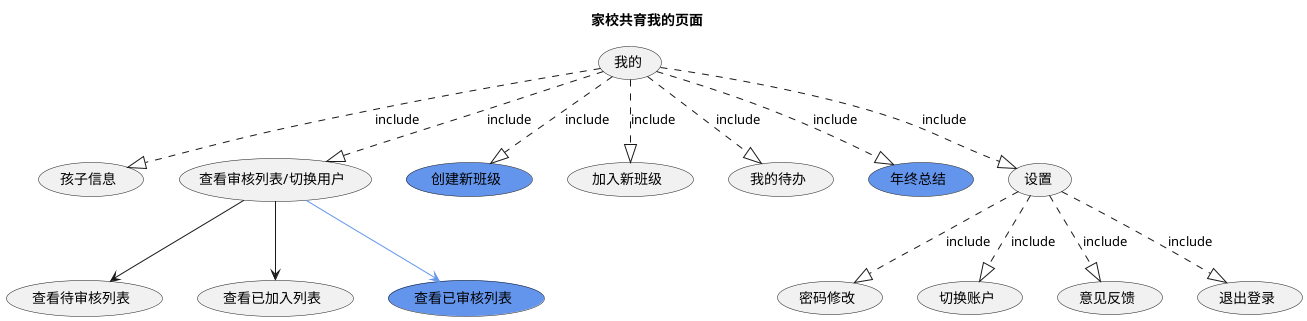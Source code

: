 家校共育我的页面
@startuml
title 家校共育我的页面

(我的) as my
(孩子信息) as childInfo

(查看审核列表/切换用户) as check
(查看待审核列表) as todoCheck
(查看已加入列表) as hasJoined
(查看已审核列表) as hasChecked #CornflowerBlue
check --> todoCheck
check --> hasJoined
check --> hasChecked #CornflowerBlue


(创建新班级) as createClass #CornflowerBlue
(加入新班级) as joinClass
(我的待办) as todoWait
(年终总结) as review #CornflowerBlue
(设置) as setting

(密码修改) as changePassword
(切换账户) as changeUser
(意见反馈) as feedBack
(退出登录) as logout
setting ..|> changePassword : include
setting ..|> changeUser : include
setting ..|> feedBack : include
setting ..|> logout : include

my ..|> childInfo : include
my ..|> check : include
my ..|> createClass : include
my ..|> joinClass : include
my ..|> todoWait : include
my ..|> review : include
my ..|> setting : include

@enduml